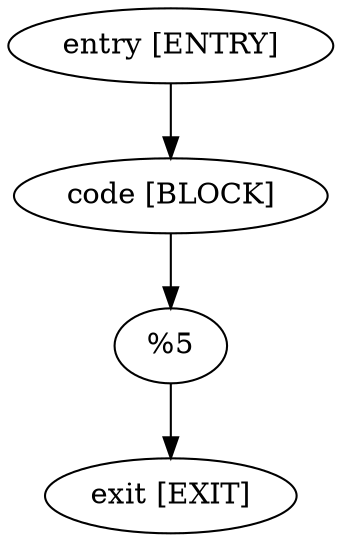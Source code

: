 digraph matrix{
"entry [ENTRY]"->"code [BLOCK]";
"code [BLOCK]"->"%4 [RETURN]";
"%4 [RETURN]"->"exit [EXIT]";

}
